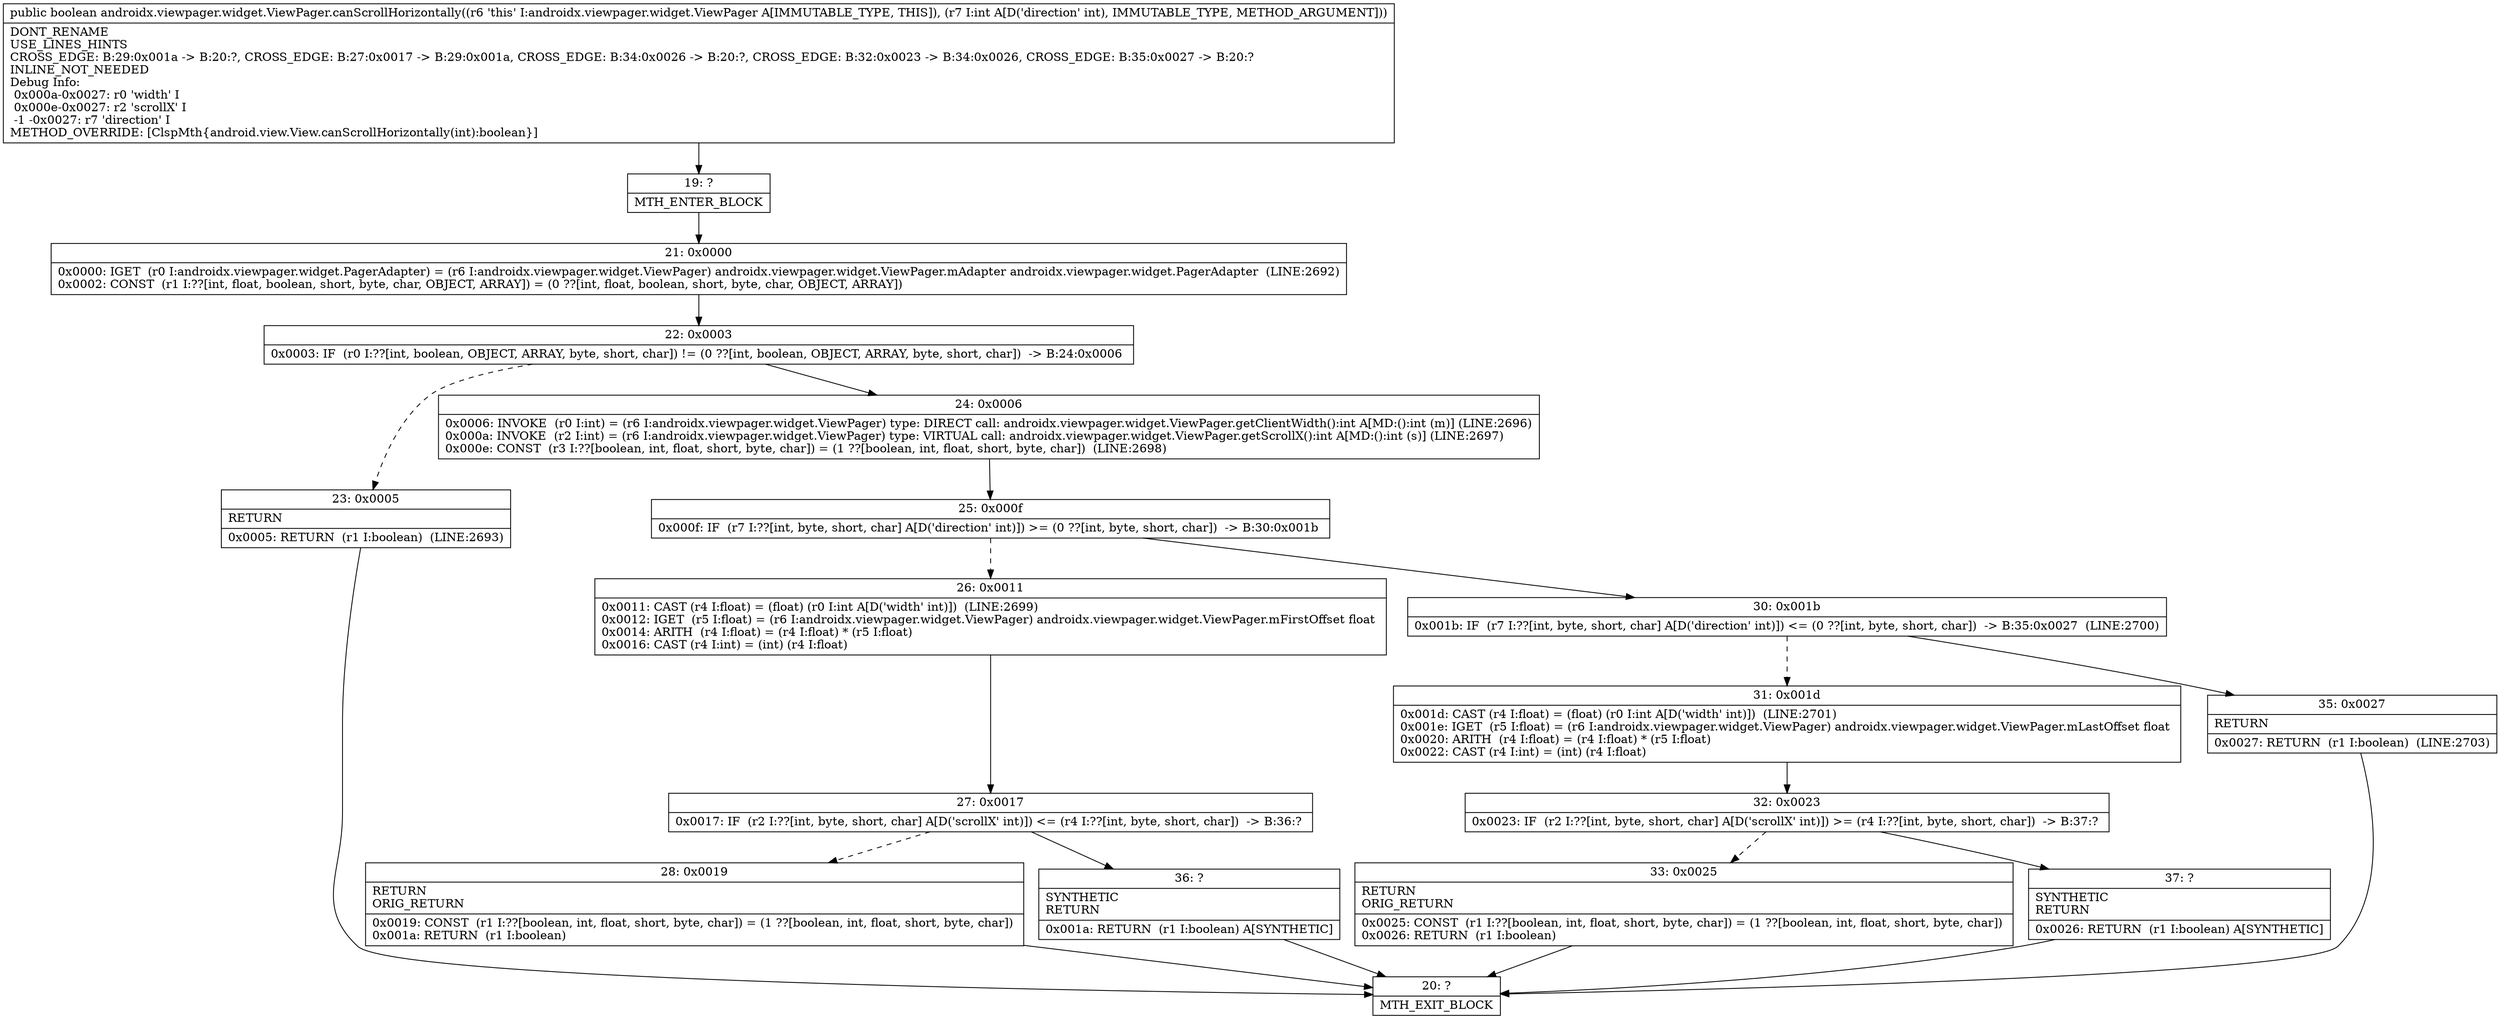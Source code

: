 digraph "CFG forandroidx.viewpager.widget.ViewPager.canScrollHorizontally(I)Z" {
Node_19 [shape=record,label="{19\:\ ?|MTH_ENTER_BLOCK\l}"];
Node_21 [shape=record,label="{21\:\ 0x0000|0x0000: IGET  (r0 I:androidx.viewpager.widget.PagerAdapter) = (r6 I:androidx.viewpager.widget.ViewPager) androidx.viewpager.widget.ViewPager.mAdapter androidx.viewpager.widget.PagerAdapter  (LINE:2692)\l0x0002: CONST  (r1 I:??[int, float, boolean, short, byte, char, OBJECT, ARRAY]) = (0 ??[int, float, boolean, short, byte, char, OBJECT, ARRAY]) \l}"];
Node_22 [shape=record,label="{22\:\ 0x0003|0x0003: IF  (r0 I:??[int, boolean, OBJECT, ARRAY, byte, short, char]) != (0 ??[int, boolean, OBJECT, ARRAY, byte, short, char])  \-\> B:24:0x0006 \l}"];
Node_23 [shape=record,label="{23\:\ 0x0005|RETURN\l|0x0005: RETURN  (r1 I:boolean)  (LINE:2693)\l}"];
Node_20 [shape=record,label="{20\:\ ?|MTH_EXIT_BLOCK\l}"];
Node_24 [shape=record,label="{24\:\ 0x0006|0x0006: INVOKE  (r0 I:int) = (r6 I:androidx.viewpager.widget.ViewPager) type: DIRECT call: androidx.viewpager.widget.ViewPager.getClientWidth():int A[MD:():int (m)] (LINE:2696)\l0x000a: INVOKE  (r2 I:int) = (r6 I:androidx.viewpager.widget.ViewPager) type: VIRTUAL call: androidx.viewpager.widget.ViewPager.getScrollX():int A[MD:():int (s)] (LINE:2697)\l0x000e: CONST  (r3 I:??[boolean, int, float, short, byte, char]) = (1 ??[boolean, int, float, short, byte, char])  (LINE:2698)\l}"];
Node_25 [shape=record,label="{25\:\ 0x000f|0x000f: IF  (r7 I:??[int, byte, short, char] A[D('direction' int)]) \>= (0 ??[int, byte, short, char])  \-\> B:30:0x001b \l}"];
Node_26 [shape=record,label="{26\:\ 0x0011|0x0011: CAST (r4 I:float) = (float) (r0 I:int A[D('width' int)])  (LINE:2699)\l0x0012: IGET  (r5 I:float) = (r6 I:androidx.viewpager.widget.ViewPager) androidx.viewpager.widget.ViewPager.mFirstOffset float \l0x0014: ARITH  (r4 I:float) = (r4 I:float) * (r5 I:float) \l0x0016: CAST (r4 I:int) = (int) (r4 I:float) \l}"];
Node_27 [shape=record,label="{27\:\ 0x0017|0x0017: IF  (r2 I:??[int, byte, short, char] A[D('scrollX' int)]) \<= (r4 I:??[int, byte, short, char])  \-\> B:36:? \l}"];
Node_28 [shape=record,label="{28\:\ 0x0019|RETURN\lORIG_RETURN\l|0x0019: CONST  (r1 I:??[boolean, int, float, short, byte, char]) = (1 ??[boolean, int, float, short, byte, char]) \l0x001a: RETURN  (r1 I:boolean) \l}"];
Node_36 [shape=record,label="{36\:\ ?|SYNTHETIC\lRETURN\l|0x001a: RETURN  (r1 I:boolean) A[SYNTHETIC]\l}"];
Node_30 [shape=record,label="{30\:\ 0x001b|0x001b: IF  (r7 I:??[int, byte, short, char] A[D('direction' int)]) \<= (0 ??[int, byte, short, char])  \-\> B:35:0x0027  (LINE:2700)\l}"];
Node_31 [shape=record,label="{31\:\ 0x001d|0x001d: CAST (r4 I:float) = (float) (r0 I:int A[D('width' int)])  (LINE:2701)\l0x001e: IGET  (r5 I:float) = (r6 I:androidx.viewpager.widget.ViewPager) androidx.viewpager.widget.ViewPager.mLastOffset float \l0x0020: ARITH  (r4 I:float) = (r4 I:float) * (r5 I:float) \l0x0022: CAST (r4 I:int) = (int) (r4 I:float) \l}"];
Node_32 [shape=record,label="{32\:\ 0x0023|0x0023: IF  (r2 I:??[int, byte, short, char] A[D('scrollX' int)]) \>= (r4 I:??[int, byte, short, char])  \-\> B:37:? \l}"];
Node_33 [shape=record,label="{33\:\ 0x0025|RETURN\lORIG_RETURN\l|0x0025: CONST  (r1 I:??[boolean, int, float, short, byte, char]) = (1 ??[boolean, int, float, short, byte, char]) \l0x0026: RETURN  (r1 I:boolean) \l}"];
Node_37 [shape=record,label="{37\:\ ?|SYNTHETIC\lRETURN\l|0x0026: RETURN  (r1 I:boolean) A[SYNTHETIC]\l}"];
Node_35 [shape=record,label="{35\:\ 0x0027|RETURN\l|0x0027: RETURN  (r1 I:boolean)  (LINE:2703)\l}"];
MethodNode[shape=record,label="{public boolean androidx.viewpager.widget.ViewPager.canScrollHorizontally((r6 'this' I:androidx.viewpager.widget.ViewPager A[IMMUTABLE_TYPE, THIS]), (r7 I:int A[D('direction' int), IMMUTABLE_TYPE, METHOD_ARGUMENT]))  | DONT_RENAME\lUSE_LINES_HINTS\lCROSS_EDGE: B:29:0x001a \-\> B:20:?, CROSS_EDGE: B:27:0x0017 \-\> B:29:0x001a, CROSS_EDGE: B:34:0x0026 \-\> B:20:?, CROSS_EDGE: B:32:0x0023 \-\> B:34:0x0026, CROSS_EDGE: B:35:0x0027 \-\> B:20:?\lINLINE_NOT_NEEDED\lDebug Info:\l  0x000a\-0x0027: r0 'width' I\l  0x000e\-0x0027: r2 'scrollX' I\l  \-1 \-0x0027: r7 'direction' I\lMETHOD_OVERRIDE: [ClspMth\{android.view.View.canScrollHorizontally(int):boolean\}]\l}"];
MethodNode -> Node_19;Node_19 -> Node_21;
Node_21 -> Node_22;
Node_22 -> Node_23[style=dashed];
Node_22 -> Node_24;
Node_23 -> Node_20;
Node_24 -> Node_25;
Node_25 -> Node_26[style=dashed];
Node_25 -> Node_30;
Node_26 -> Node_27;
Node_27 -> Node_28[style=dashed];
Node_27 -> Node_36;
Node_28 -> Node_20;
Node_36 -> Node_20;
Node_30 -> Node_31[style=dashed];
Node_30 -> Node_35;
Node_31 -> Node_32;
Node_32 -> Node_33[style=dashed];
Node_32 -> Node_37;
Node_33 -> Node_20;
Node_37 -> Node_20;
Node_35 -> Node_20;
}

